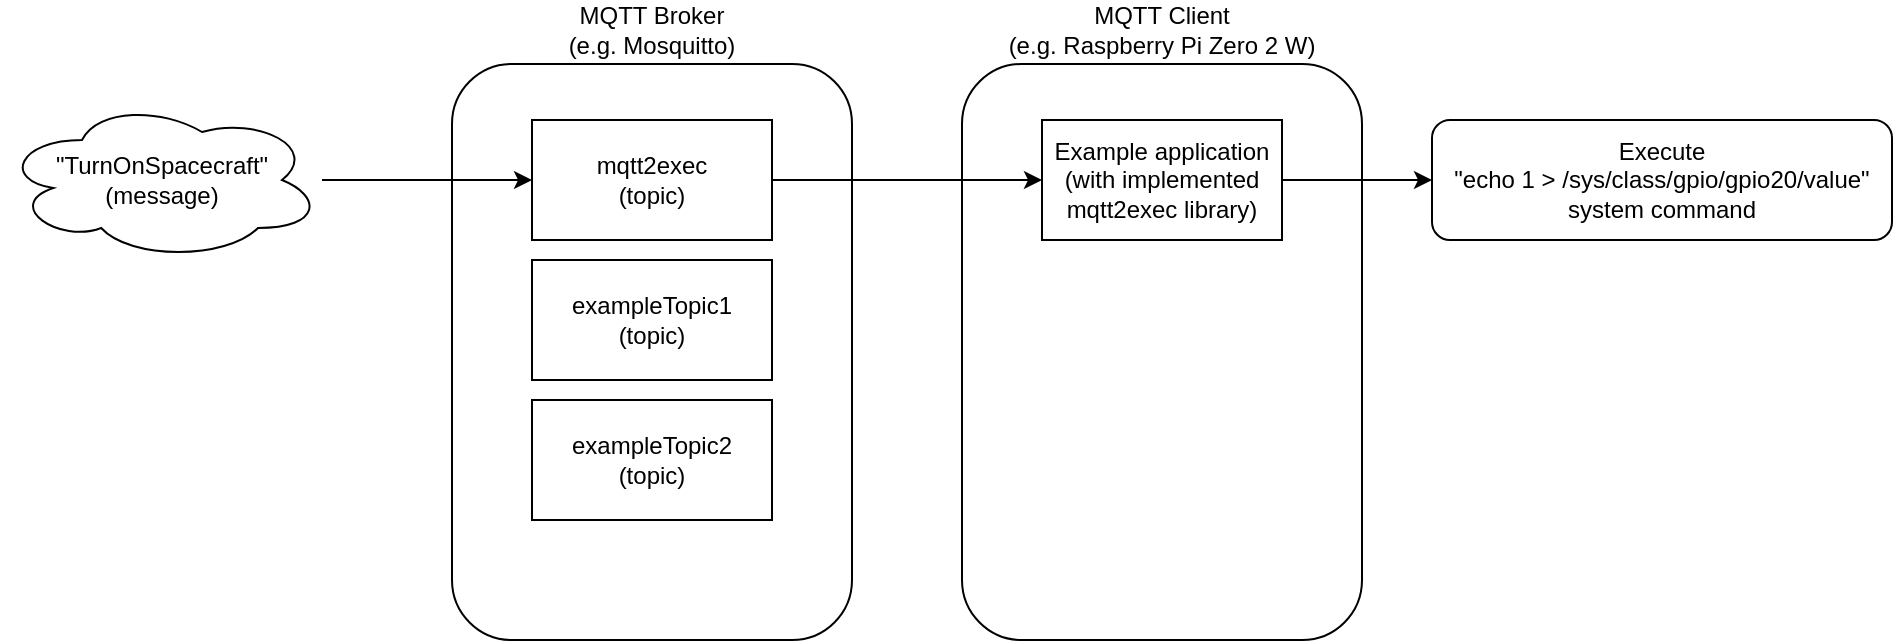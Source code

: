 <mxfile version="14.4.3" type="device"><diagram id="PcO2FRO8VxHNA4oTNnsg" name="Strona-1"><mxGraphModel dx="1672" dy="822" grid="1" gridSize="10" guides="1" tooltips="1" connect="1" arrows="1" fold="1" page="1" pageScale="1" pageWidth="250" pageHeight="50" math="0" shadow="0"><root><mxCell id="0"/><mxCell id="1" parent="0"/><mxCell id="IrSyiH9zmNNIndr4YuKU-8" value="MQTT Client&lt;br&gt;(e.g. Raspberry Pi Zero 2 W)" style="rounded=1;whiteSpace=wrap;html=1;labelPosition=center;verticalLabelPosition=top;align=center;verticalAlign=bottom;" parent="1" vertex="1"><mxGeometry x="275" y="32" width="200" height="288" as="geometry"/></mxCell><mxCell id="IrSyiH9zmNNIndr4YuKU-2" value="MQTT Broker&lt;br&gt;(e.g. Mosquitto)" style="rounded=1;whiteSpace=wrap;html=1;labelPosition=center;verticalLabelPosition=top;align=center;verticalAlign=bottom;" parent="1" vertex="1"><mxGeometry x="20" y="32" width="200" height="288" as="geometry"/></mxCell><mxCell id="IrSyiH9zmNNIndr4YuKU-10" style="edgeStyle=orthogonalEdgeStyle;rounded=0;orthogonalLoop=1;jettySize=auto;html=1;exitX=1;exitY=0.5;exitDx=0;exitDy=0;entryX=0;entryY=0.5;entryDx=0;entryDy=0;" parent="1" source="IrSyiH9zmNNIndr4YuKU-3" target="IrSyiH9zmNNIndr4YuKU-9" edge="1"><mxGeometry relative="1" as="geometry"/></mxCell><mxCell id="IrSyiH9zmNNIndr4YuKU-3" value="mqtt2exec&lt;br&gt;(topic)" style="rounded=0;whiteSpace=wrap;html=1;" parent="1" vertex="1"><mxGeometry x="60" y="60" width="120" height="60" as="geometry"/></mxCell><mxCell id="IrSyiH9zmNNIndr4YuKU-4" value="exampleTopic1&lt;br&gt;(topic)" style="rounded=0;whiteSpace=wrap;html=1;" parent="1" vertex="1"><mxGeometry x="60" y="130" width="120" height="60" as="geometry"/></mxCell><mxCell id="IrSyiH9zmNNIndr4YuKU-5" value="exampleTopic2&lt;br&gt;(topic)" style="rounded=0;whiteSpace=wrap;html=1;" parent="1" vertex="1"><mxGeometry x="60" y="200" width="120" height="60" as="geometry"/></mxCell><mxCell id="IrSyiH9zmNNIndr4YuKU-7" value="" style="edgeStyle=orthogonalEdgeStyle;rounded=0;orthogonalLoop=1;jettySize=auto;html=1;" parent="1" source="IrSyiH9zmNNIndr4YuKU-6" target="IrSyiH9zmNNIndr4YuKU-3" edge="1"><mxGeometry relative="1" as="geometry"/></mxCell><mxCell id="IrSyiH9zmNNIndr4YuKU-6" value="&quot;TurnOnSpacecraft&quot;&lt;br&gt;(message)" style="ellipse;shape=cloud;whiteSpace=wrap;html=1;" parent="1" vertex="1"><mxGeometry x="-205" y="50" width="160" height="80" as="geometry"/></mxCell><mxCell id="IrSyiH9zmNNIndr4YuKU-12" value="" style="edgeStyle=orthogonalEdgeStyle;rounded=0;orthogonalLoop=1;jettySize=auto;html=1;" parent="1" source="IrSyiH9zmNNIndr4YuKU-9" target="IrSyiH9zmNNIndr4YuKU-11" edge="1"><mxGeometry relative="1" as="geometry"/></mxCell><mxCell id="IrSyiH9zmNNIndr4YuKU-9" value="Example application&lt;br&gt;(with implemented mqtt2exec library)" style="rounded=0;whiteSpace=wrap;html=1;" parent="1" vertex="1"><mxGeometry x="315" y="60" width="120" height="60" as="geometry"/></mxCell><mxCell id="IrSyiH9zmNNIndr4YuKU-11" value="Execute&lt;br&gt;&quot;echo 1 &amp;gt; /sys/class/gpio/gpio20/value&quot;&lt;br&gt;system command" style="rounded=1;whiteSpace=wrap;html=1;" parent="1" vertex="1"><mxGeometry x="510" y="60" width="230" height="60" as="geometry"/></mxCell></root></mxGraphModel></diagram></mxfile>